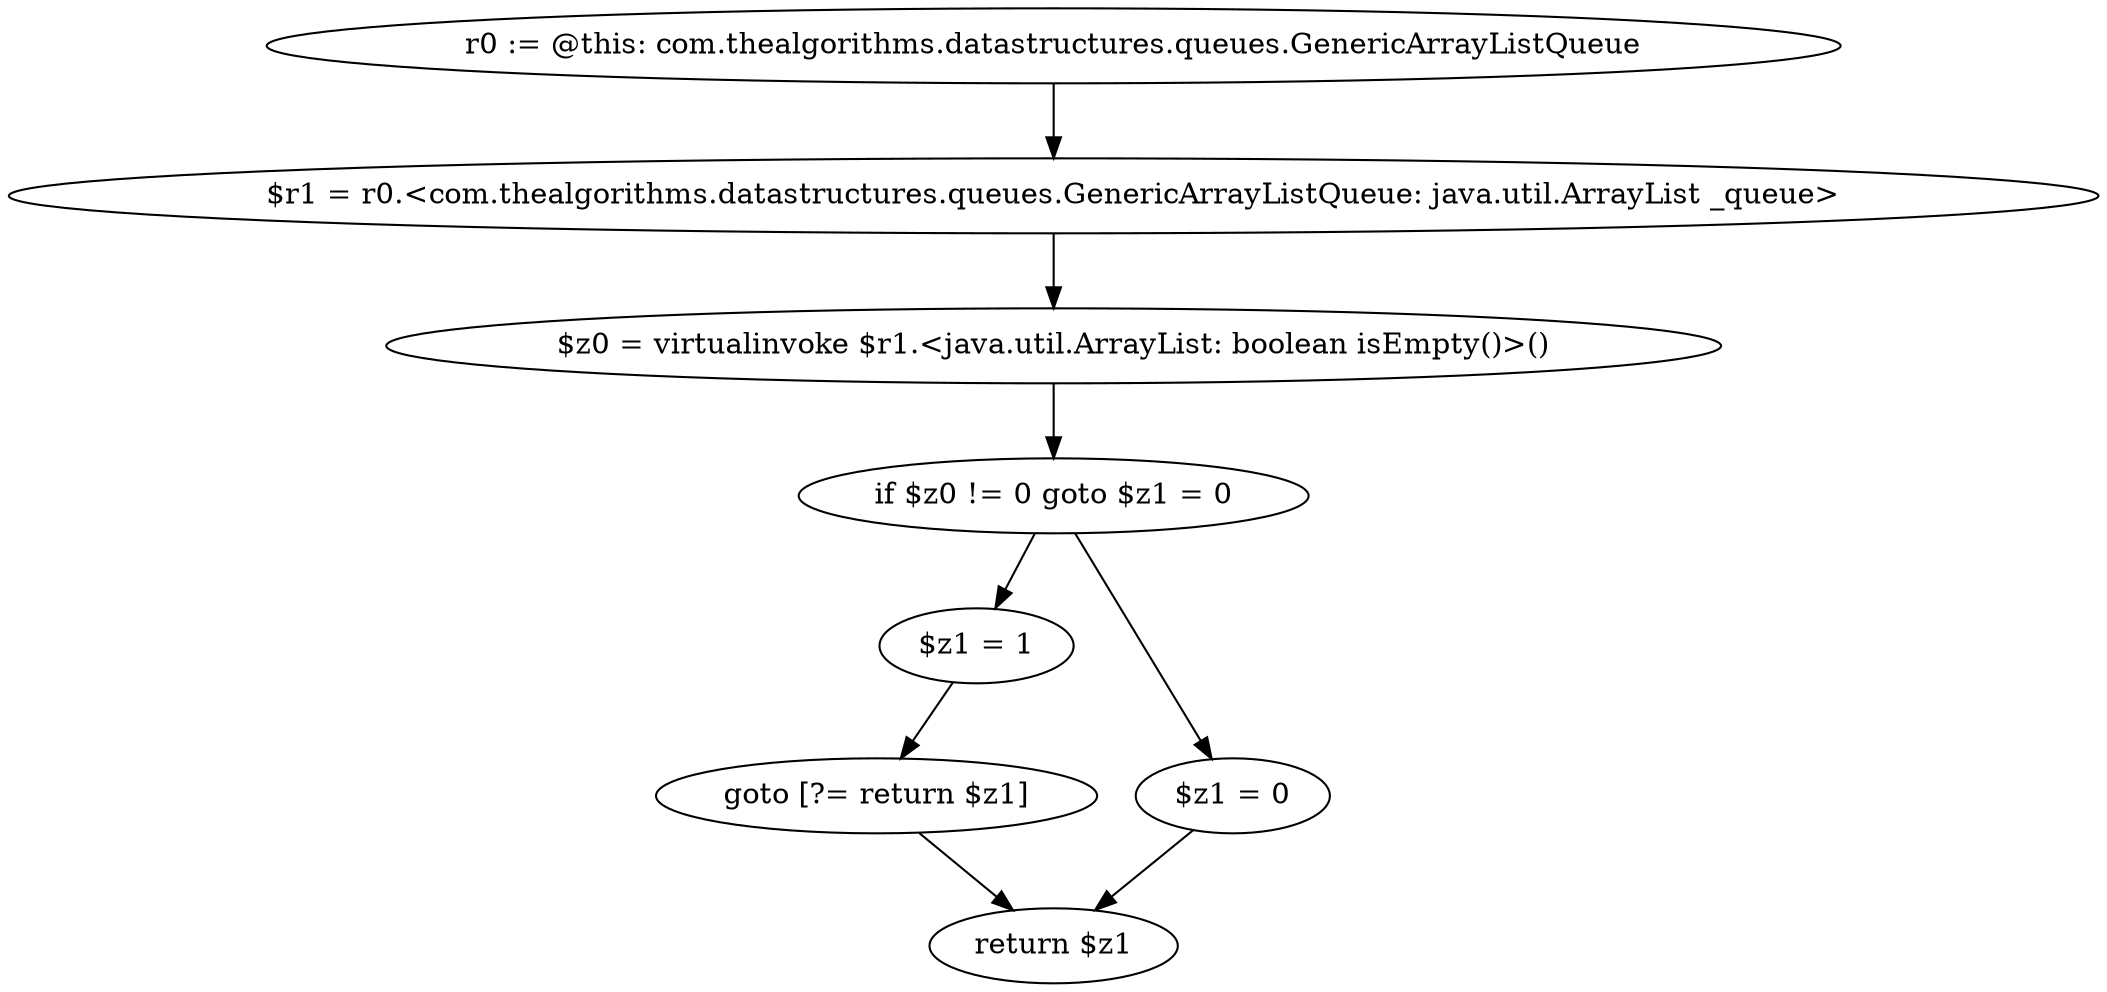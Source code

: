 digraph "unitGraph" {
    "r0 := @this: com.thealgorithms.datastructures.queues.GenericArrayListQueue"
    "$r1 = r0.<com.thealgorithms.datastructures.queues.GenericArrayListQueue: java.util.ArrayList _queue>"
    "$z0 = virtualinvoke $r1.<java.util.ArrayList: boolean isEmpty()>()"
    "if $z0 != 0 goto $z1 = 0"
    "$z1 = 1"
    "goto [?= return $z1]"
    "$z1 = 0"
    "return $z1"
    "r0 := @this: com.thealgorithms.datastructures.queues.GenericArrayListQueue"->"$r1 = r0.<com.thealgorithms.datastructures.queues.GenericArrayListQueue: java.util.ArrayList _queue>";
    "$r1 = r0.<com.thealgorithms.datastructures.queues.GenericArrayListQueue: java.util.ArrayList _queue>"->"$z0 = virtualinvoke $r1.<java.util.ArrayList: boolean isEmpty()>()";
    "$z0 = virtualinvoke $r1.<java.util.ArrayList: boolean isEmpty()>()"->"if $z0 != 0 goto $z1 = 0";
    "if $z0 != 0 goto $z1 = 0"->"$z1 = 1";
    "if $z0 != 0 goto $z1 = 0"->"$z1 = 0";
    "$z1 = 1"->"goto [?= return $z1]";
    "goto [?= return $z1]"->"return $z1";
    "$z1 = 0"->"return $z1";
}
